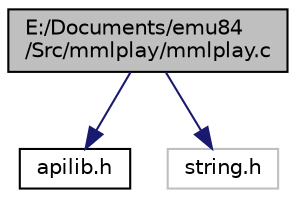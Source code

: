 digraph "E:/Documents/emu84/Src/mmlplay/mmlplay.c"
{
 // LATEX_PDF_SIZE
  edge [fontname="Helvetica",fontsize="10",labelfontname="Helvetica",labelfontsize="10"];
  node [fontname="Helvetica",fontsize="10",shape=record];
  Node1 [label="E:/Documents/emu84\l/Src/mmlplay/mmlplay.c",height=0.2,width=0.4,color="black", fillcolor="grey75", style="filled", fontcolor="black",tooltip=" "];
  Node1 -> Node2 [color="midnightblue",fontsize="10",style="solid",fontname="Helvetica"];
  Node2 [label="apilib.h",height=0.2,width=0.4,color="black", fillcolor="white", style="filled",URL="$apilib_8h.html",tooltip="定義はアセンブラで記述されています"];
  Node1 -> Node3 [color="midnightblue",fontsize="10",style="solid",fontname="Helvetica"];
  Node3 [label="string.h",height=0.2,width=0.4,color="grey75", fillcolor="white", style="filled",tooltip=" "];
}
